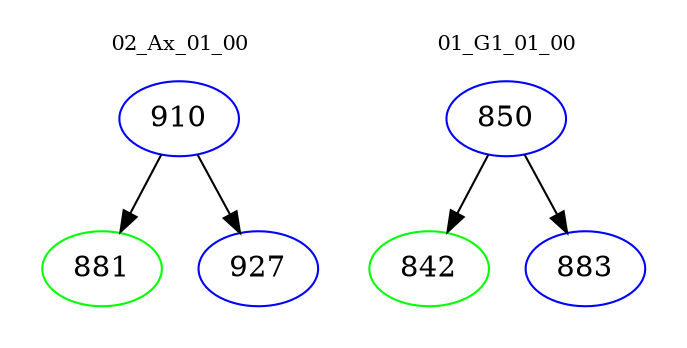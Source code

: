 digraph{
subgraph cluster_0 {
color = white
label = "02_Ax_01_00";
fontsize=10;
T0_910 [label="910", color="blue"]
T0_910 -> T0_881 [color="black"]
T0_881 [label="881", color="green"]
T0_910 -> T0_927 [color="black"]
T0_927 [label="927", color="blue"]
}
subgraph cluster_1 {
color = white
label = "01_G1_01_00";
fontsize=10;
T1_850 [label="850", color="blue"]
T1_850 -> T1_842 [color="black"]
T1_842 [label="842", color="green"]
T1_850 -> T1_883 [color="black"]
T1_883 [label="883", color="blue"]
}
}
